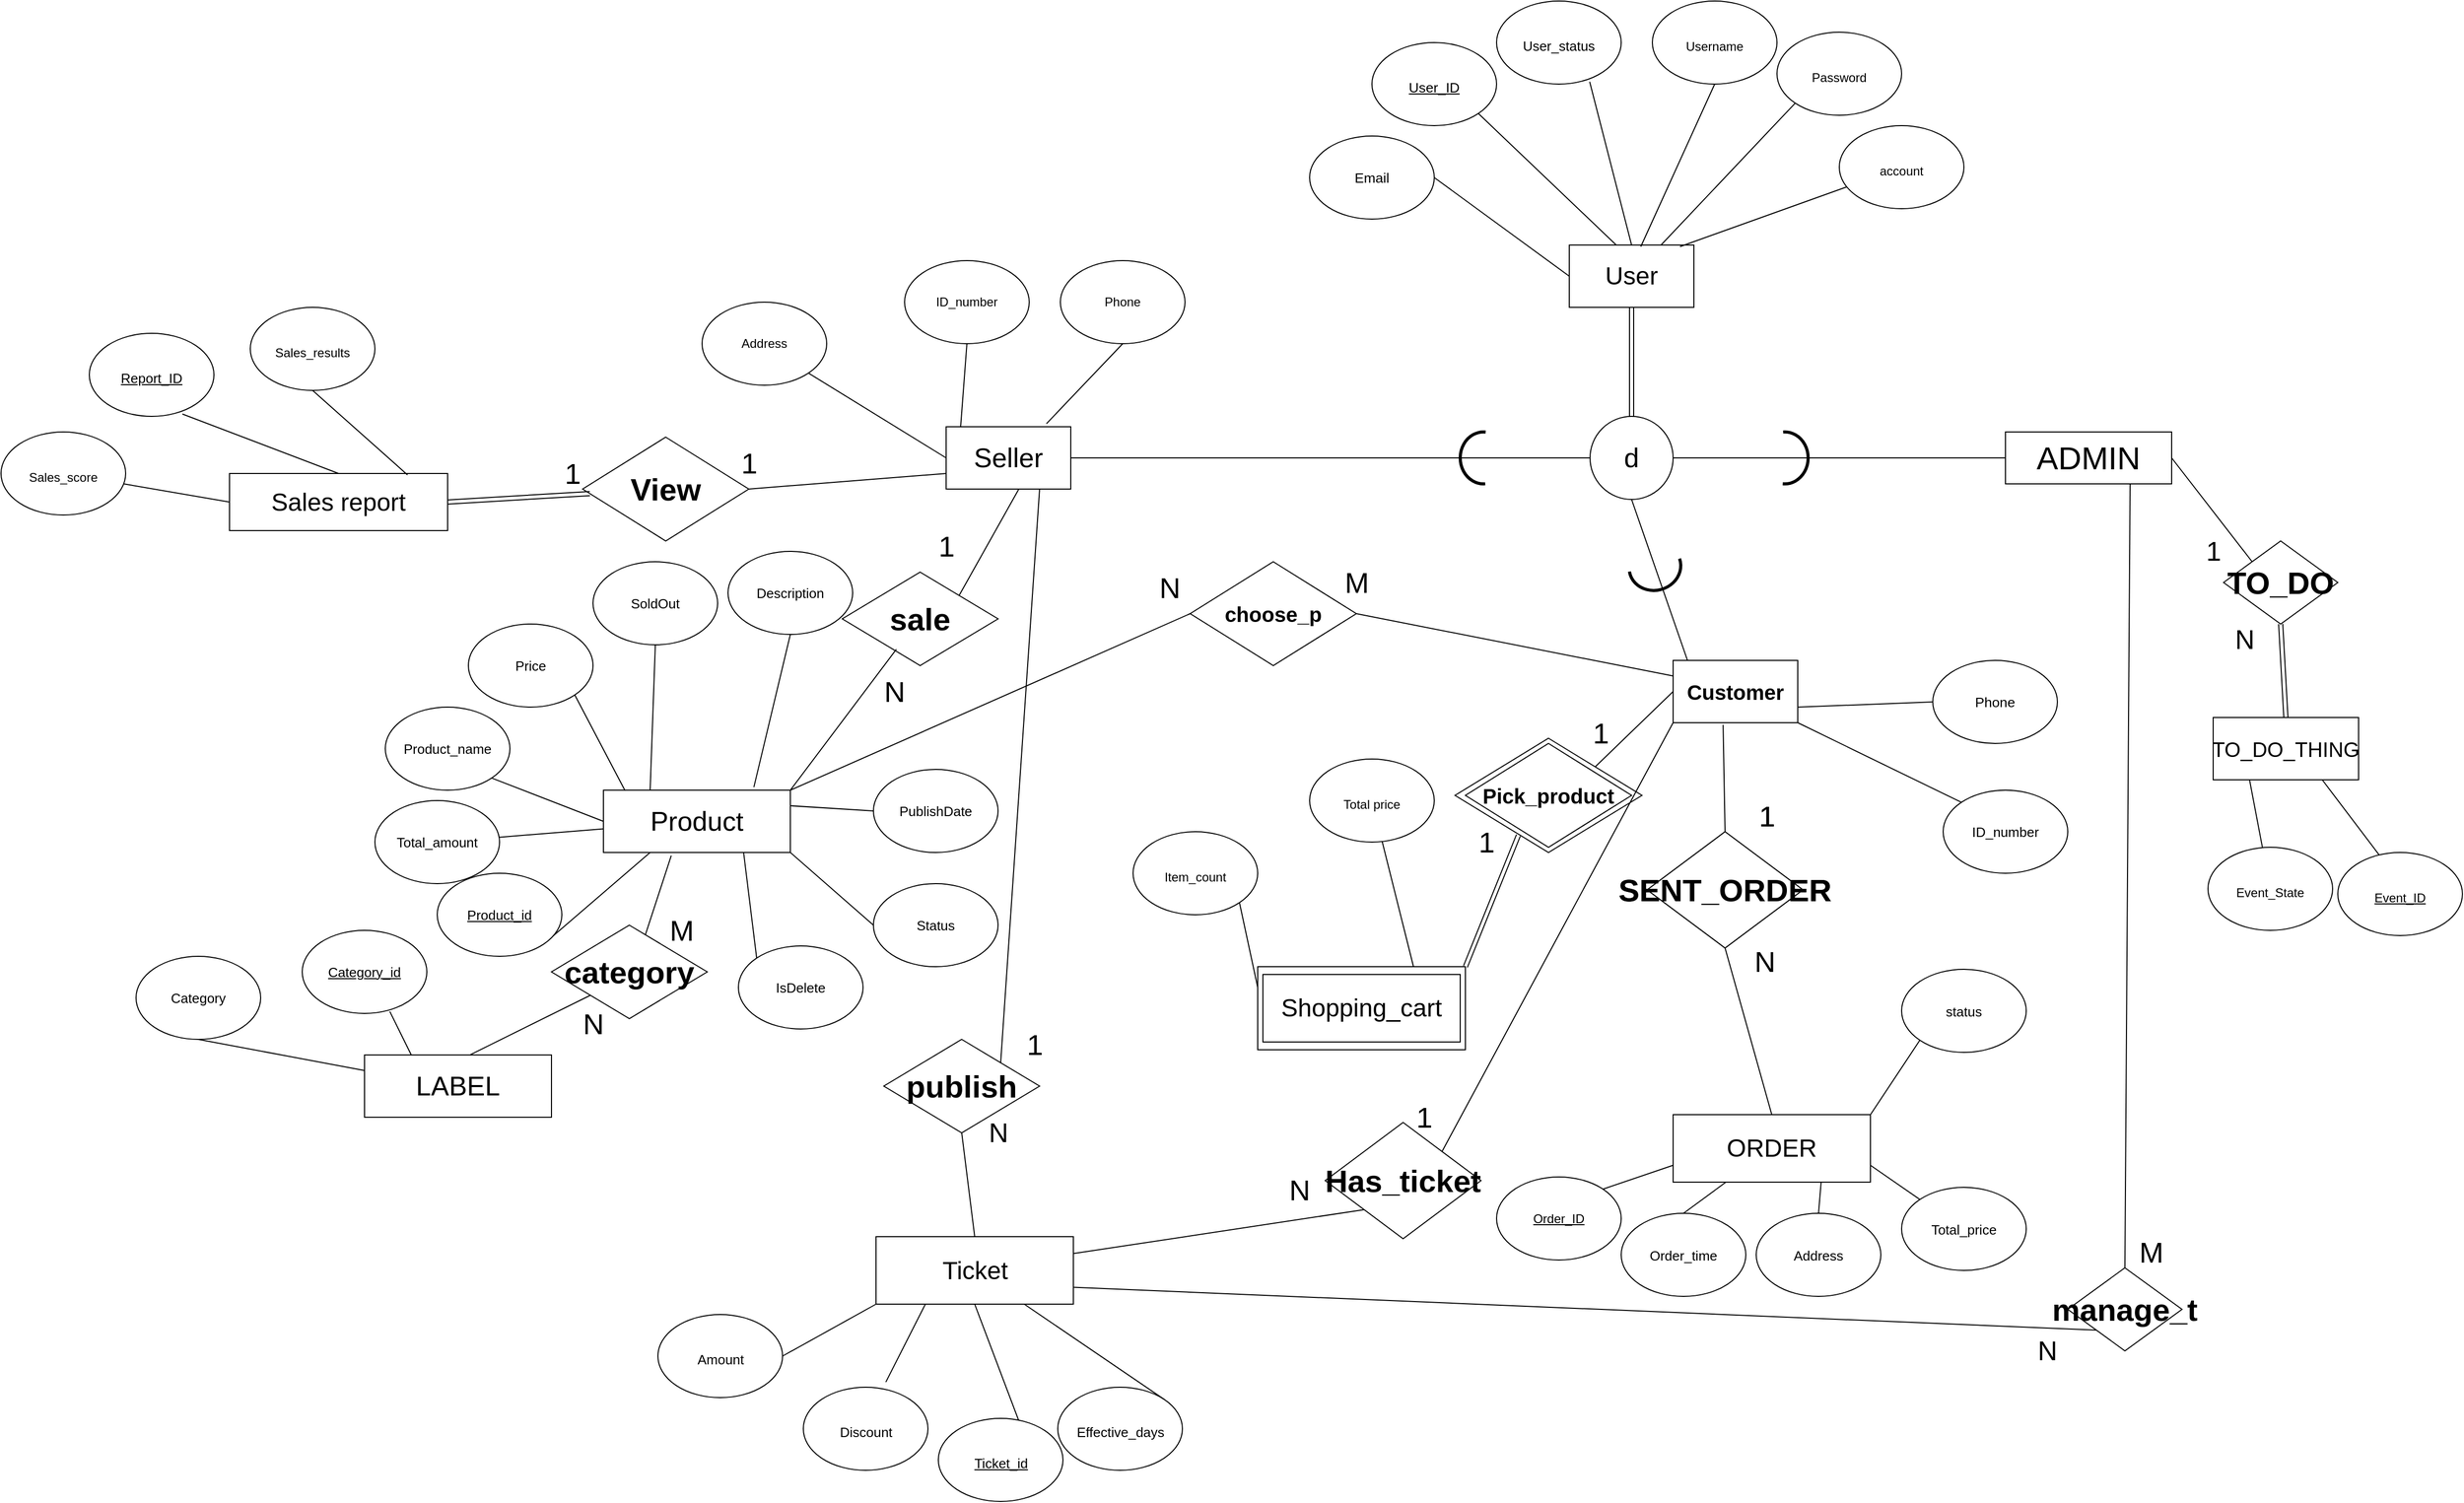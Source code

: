 <mxfile version="20.5.1" type="device"><diagram id="R2lEEEUBdFMjLlhIrx00" name="Page-1"><mxGraphModel dx="1857" dy="1674" grid="1" gridSize="10" guides="1" tooltips="1" connect="1" arrows="1" fold="1" page="1" pageScale="1" pageWidth="850" pageHeight="1100" math="0" shadow="0" extFonts="Permanent Marker^https://fonts.googleapis.com/css?family=Permanent+Marker"><root><mxCell id="0"/><mxCell id="1" parent="0"/><mxCell id="3UxWKzK_gofOQ40bejhN-90" value="" style="rounded=0;whiteSpace=wrap;html=1;fontSize=20;" parent="1" vertex="1"><mxGeometry x="480" y="730" width="200" height="80" as="geometry"/></mxCell><mxCell id="GAEGaTAxzeg6Zr1acWIs-1" value="&lt;font style=&quot;font-size: 24px;&quot;&gt;User&lt;br&gt;&lt;/font&gt;" style="rounded=0;whiteSpace=wrap;html=1;" parent="1" vertex="1"><mxGeometry x="780" y="35" width="120" height="60" as="geometry"/></mxCell><mxCell id="GAEGaTAxzeg6Zr1acWIs-2" value="&lt;div style=&quot;text-align: start;&quot;&gt;&lt;font face=&quot;Arial&quot;&gt;&lt;span style=&quot;font-size: 13.333px;&quot;&gt;&lt;u&gt;User_ID&lt;/u&gt;&lt;/span&gt;&lt;/font&gt;&lt;/div&gt;" style="ellipse;whiteSpace=wrap;html=1;fontSize=24;" parent="1" vertex="1"><mxGeometry x="590" y="-160" width="120" height="80" as="geometry"/></mxCell><mxCell id="LezE99AyNfhkKalpj9kY-14" style="edgeStyle=none;rounded=0;orthogonalLoop=1;jettySize=auto;html=1;exitX=0.5;exitY=1;exitDx=0;exitDy=0;strokeColor=default;fontSize=26;endArrow=none;endFill=0;entryX=0.574;entryY=0.025;entryDx=0;entryDy=0;entryPerimeter=0;" parent="1" source="GAEGaTAxzeg6Zr1acWIs-5" target="GAEGaTAxzeg6Zr1acWIs-1" edge="1"><mxGeometry relative="1" as="geometry"><mxPoint x="850" y="30" as="targetPoint"/></mxGeometry></mxCell><mxCell id="GAEGaTAxzeg6Zr1acWIs-5" value="&lt;font style=&quot;font-size: 12px;&quot;&gt;Username&lt;/font&gt;" style="ellipse;whiteSpace=wrap;html=1;fontSize=24;" parent="1" vertex="1"><mxGeometry x="860" y="-200" width="120" height="80" as="geometry"/></mxCell><mxCell id="GAEGaTAxzeg6Zr1acWIs-6" value="&lt;span style=&quot;font-size: 13px;&quot;&gt;User_status&lt;br&gt;&lt;/span&gt;" style="ellipse;whiteSpace=wrap;html=1;fontSize=24;" parent="1" vertex="1"><mxGeometry x="710" y="-200" width="120" height="80" as="geometry"/></mxCell><mxCell id="LezE99AyNfhkKalpj9kY-15" style="edgeStyle=none;rounded=0;orthogonalLoop=1;jettySize=auto;html=1;exitX=0;exitY=1;exitDx=0;exitDy=0;strokeColor=default;fontSize=26;endArrow=none;endFill=0;" parent="1" source="GAEGaTAxzeg6Zr1acWIs-7" target="GAEGaTAxzeg6Zr1acWIs-1" edge="1"><mxGeometry relative="1" as="geometry"/></mxCell><mxCell id="GAEGaTAxzeg6Zr1acWIs-7" value="&lt;font style=&quot;font-size: 12px;&quot;&gt;Password&lt;/font&gt;" style="ellipse;whiteSpace=wrap;html=1;fontSize=24;" parent="1" vertex="1"><mxGeometry x="980" y="-170" width="120" height="80" as="geometry"/></mxCell><mxCell id="GAEGaTAxzeg6Zr1acWIs-8" value="&lt;font style=&quot;font-size: 12px;&quot;&gt;account&lt;/font&gt;" style="ellipse;whiteSpace=wrap;html=1;fontSize=24;" parent="1" vertex="1"><mxGeometry x="1040" y="-80" width="120" height="80" as="geometry"/></mxCell><mxCell id="SXJEXZkANKzUue8CxVJa-1" value="&lt;font style=&quot;font-size: 20px;&quot;&gt;&lt;b&gt;Customer&lt;/b&gt;&lt;/font&gt;" style="rounded=0;whiteSpace=wrap;html=1;fontSize=12;" parent="1" vertex="1"><mxGeometry x="880" y="435" width="120" height="60" as="geometry"/></mxCell><mxCell id="SXJEXZkANKzUue8CxVJa-4" value="&lt;span style=&quot;text-align: start; font-size: 10pt; font-family: Arial;&quot; data-sheets-userformat=&quot;{&amp;quot;2&amp;quot;:529,&amp;quot;3&amp;quot;:{&amp;quot;1&amp;quot;:0},&amp;quot;7&amp;quot;:{&amp;quot;1&amp;quot;:[{&amp;quot;1&amp;quot;:2,&amp;quot;2&amp;quot;:0,&amp;quot;5&amp;quot;:{&amp;quot;1&amp;quot;:2,&amp;quot;2&amp;quot;:0}},{&amp;quot;1&amp;quot;:0,&amp;quot;2&amp;quot;:0,&amp;quot;3&amp;quot;:3},{&amp;quot;1&amp;quot;:1,&amp;quot;2&amp;quot;:0,&amp;quot;4&amp;quot;:1}]},&amp;quot;12&amp;quot;:0}&quot; data-sheets-value=&quot;{&amp;quot;1&amp;quot;:2,&amp;quot;2&amp;quot;:&amp;quot;email&amp;quot;}&quot;&gt;Email&lt;/span&gt;" style="ellipse;whiteSpace=wrap;html=1;fontSize=12;" parent="1" vertex="1"><mxGeometry x="530" y="-70" width="120" height="80" as="geometry"/></mxCell><mxCell id="A6bAxv13i4c0rAAw873--11" style="edgeStyle=none;rounded=0;orthogonalLoop=1;jettySize=auto;html=1;exitX=0.75;exitY=1;exitDx=0;exitDy=0;entryX=1;entryY=0;entryDx=0;entryDy=0;endArrow=none;endFill=0;" parent="1" source="SXJEXZkANKzUue8CxVJa-9" target="A6bAxv13i4c0rAAw873--10" edge="1"><mxGeometry relative="1" as="geometry"/></mxCell><mxCell id="SXJEXZkANKzUue8CxVJa-9" value="&lt;span style=&quot;font-size: 26px;&quot;&gt;Seller&lt;br&gt;&lt;/span&gt;" style="rounded=0;whiteSpace=wrap;html=1;fontSize=12;" parent="1" vertex="1"><mxGeometry x="180" y="210" width="120" height="60" as="geometry"/></mxCell><mxCell id="SXJEXZkANKzUue8CxVJa-10" value="Phone" style="ellipse;whiteSpace=wrap;html=1;fontSize=12;" parent="1" vertex="1"><mxGeometry x="290" y="50" width="120" height="80" as="geometry"/></mxCell><mxCell id="LezE99AyNfhkKalpj9kY-24" style="edgeStyle=none;rounded=0;orthogonalLoop=1;jettySize=auto;html=1;exitX=0.5;exitY=1;exitDx=0;exitDy=0;entryX=0.116;entryY=0.009;entryDx=0;entryDy=0;entryPerimeter=0;strokeColor=default;fontSize=26;endArrow=none;endFill=0;" parent="1" source="SXJEXZkANKzUue8CxVJa-11" target="SXJEXZkANKzUue8CxVJa-9" edge="1"><mxGeometry relative="1" as="geometry"/></mxCell><mxCell id="SXJEXZkANKzUue8CxVJa-11" value="ID_number" style="ellipse;whiteSpace=wrap;html=1;fontSize=12;" parent="1" vertex="1"><mxGeometry x="140" y="50" width="120" height="80" as="geometry"/></mxCell><mxCell id="LezE99AyNfhkKalpj9kY-58" style="edgeStyle=none;rounded=0;orthogonalLoop=1;jettySize=auto;html=1;exitX=1;exitY=0.5;exitDx=0;exitDy=0;entryX=0;entryY=0;entryDx=0;entryDy=0;strokeColor=default;fontSize=26;endArrow=none;endFill=0;" parent="1" source="SXJEXZkANKzUue8CxVJa-13" target="LezE99AyNfhkKalpj9kY-57" edge="1"><mxGeometry relative="1" as="geometry"/></mxCell><mxCell id="A6bAxv13i4c0rAAw873--8" style="edgeStyle=none;rounded=0;orthogonalLoop=1;jettySize=auto;html=1;exitX=0.75;exitY=1;exitDx=0;exitDy=0;entryX=0.5;entryY=0;entryDx=0;entryDy=0;endArrow=none;endFill=0;" parent="1" source="SXJEXZkANKzUue8CxVJa-13" target="A6bAxv13i4c0rAAw873--7" edge="1"><mxGeometry relative="1" as="geometry"/></mxCell><mxCell id="SXJEXZkANKzUue8CxVJa-13" value="&lt;font style=&quot;font-size: 31px;&quot;&gt;ADMIN&lt;br&gt;&lt;/font&gt;" style="rounded=0;whiteSpace=wrap;html=1;fontSize=12;" parent="1" vertex="1"><mxGeometry x="1200" y="215" width="160" height="50" as="geometry"/></mxCell><mxCell id="LezE99AyNfhkKalpj9kY-4" style="edgeStyle=none;rounded=0;orthogonalLoop=1;jettySize=auto;html=1;exitX=0;exitY=0;exitDx=0;exitDy=0;entryX=1;entryY=1;entryDx=0;entryDy=0;strokeColor=default;endArrow=none;endFill=0;" parent="1" source="SXJEXZkANKzUue8CxVJa-22" target="SXJEXZkANKzUue8CxVJa-1" edge="1"><mxGeometry relative="1" as="geometry"/></mxCell><mxCell id="SXJEXZkANKzUue8CxVJa-22" value="&lt;span style=&quot;font-family: Arial; font-size: 13px; text-align: left; background-color: rgb(255, 255, 255);&quot;&gt;ID_number&lt;/span&gt;" style="ellipse;whiteSpace=wrap;html=1;fontSize=12;" parent="1" vertex="1"><mxGeometry x="1140" y="560" width="120" height="80" as="geometry"/></mxCell><mxCell id="LezE99AyNfhkKalpj9kY-3" style="rounded=0;orthogonalLoop=1;jettySize=auto;html=1;exitX=0;exitY=0.5;exitDx=0;exitDy=0;entryX=1;entryY=0.75;entryDx=0;entryDy=0;strokeColor=default;endFill=0;endArrow=none;" parent="1" source="SXJEXZkANKzUue8CxVJa-23" target="SXJEXZkANKzUue8CxVJa-1" edge="1"><mxGeometry relative="1" as="geometry"/></mxCell><mxCell id="SXJEXZkANKzUue8CxVJa-23" value="&lt;span style=&quot;text-align: start; font-size: 10pt; font-family: Arial;&quot; data-sheets-userformat=&quot;{&amp;quot;2&amp;quot;:529,&amp;quot;3&amp;quot;:{&amp;quot;1&amp;quot;:0},&amp;quot;7&amp;quot;:{&amp;quot;1&amp;quot;:[{&amp;quot;1&amp;quot;:2,&amp;quot;2&amp;quot;:0,&amp;quot;5&amp;quot;:{&amp;quot;1&amp;quot;:2,&amp;quot;2&amp;quot;:0}},{&amp;quot;1&amp;quot;:0,&amp;quot;2&amp;quot;:0,&amp;quot;3&amp;quot;:3},{&amp;quot;1&amp;quot;:1,&amp;quot;2&amp;quot;:0,&amp;quot;4&amp;quot;:1}]},&amp;quot;12&amp;quot;:0}&quot; data-sheets-value=&quot;{&amp;quot;1&amp;quot;:2,&amp;quot;2&amp;quot;:&amp;quot;Work Experience&amp;quot;}&quot;&gt;Phone&lt;/span&gt;" style="ellipse;whiteSpace=wrap;html=1;fontSize=12;" parent="1" vertex="1"><mxGeometry x="1130" y="435" width="120" height="80" as="geometry"/></mxCell><mxCell id="SXJEXZkANKzUue8CxVJa-31" value="" style="endArrow=none;html=1;rounded=0;fontSize=12;exitX=1;exitY=1;exitDx=0;exitDy=0;entryX=0.377;entryY=0;entryDx=0;entryDy=0;entryPerimeter=0;" parent="1" source="GAEGaTAxzeg6Zr1acWIs-2" target="GAEGaTAxzeg6Zr1acWIs-1" edge="1"><mxGeometry width="50" height="50" relative="1" as="geometry"><mxPoint x="1300" y="355" as="sourcePoint"/><mxPoint x="1350" y="305" as="targetPoint"/></mxGeometry></mxCell><mxCell id="SXJEXZkANKzUue8CxVJa-32" value="" style="endArrow=none;html=1;rounded=0;fontSize=12;exitX=0.747;exitY=0.972;exitDx=0;exitDy=0;exitPerimeter=0;entryX=0.5;entryY=0;entryDx=0;entryDy=0;" parent="1" source="GAEGaTAxzeg6Zr1acWIs-6" target="GAEGaTAxzeg6Zr1acWIs-1" edge="1"><mxGeometry width="50" height="50" relative="1" as="geometry"><mxPoint x="1300" y="355" as="sourcePoint"/><mxPoint x="1350" y="305" as="targetPoint"/></mxGeometry></mxCell><mxCell id="SXJEXZkANKzUue8CxVJa-34" value="" style="endArrow=none;html=1;rounded=0;fontSize=12;exitX=0.889;exitY=0.025;exitDx=0;exitDy=0;exitPerimeter=0;" parent="1" source="GAEGaTAxzeg6Zr1acWIs-1" target="GAEGaTAxzeg6Zr1acWIs-8" edge="1"><mxGeometry width="50" height="50" relative="1" as="geometry"><mxPoint x="1300" y="355" as="sourcePoint"/><mxPoint x="1350" y="305" as="targetPoint"/></mxGeometry></mxCell><mxCell id="SXJEXZkANKzUue8CxVJa-41" value="" style="endArrow=none;html=1;rounded=0;fontSize=12;exitX=0.5;exitY=1;exitDx=0;exitDy=0;entryX=0.805;entryY=-0.049;entryDx=0;entryDy=0;entryPerimeter=0;" parent="1" source="SXJEXZkANKzUue8CxVJa-10" target="SXJEXZkANKzUue8CxVJa-9" edge="1"><mxGeometry width="50" height="50" relative="1" as="geometry"><mxPoint x="510" y="320" as="sourcePoint"/><mxPoint x="230" y="210" as="targetPoint"/></mxGeometry></mxCell><mxCell id="SXJEXZkANKzUue8CxVJa-44" value="" style="endArrow=none;html=1;rounded=0;fontSize=12;entryX=1;entryY=0.5;entryDx=0;entryDy=0;exitX=0;exitY=0.5;exitDx=0;exitDy=0;" parent="1" source="GAEGaTAxzeg6Zr1acWIs-1" target="SXJEXZkANKzUue8CxVJa-4" edge="1"><mxGeometry width="50" height="50" relative="1" as="geometry"><mxPoint x="395" y="565" as="sourcePoint"/><mxPoint x="445" y="515" as="targetPoint"/></mxGeometry></mxCell><mxCell id="LezE99AyNfhkKalpj9kY-18" style="edgeStyle=none;rounded=0;orthogonalLoop=1;jettySize=auto;html=1;exitX=0.5;exitY=0;exitDx=0;exitDy=0;entryX=0.5;entryY=1;entryDx=0;entryDy=0;strokeColor=default;fontSize=26;endArrow=none;endFill=0;shape=link;" parent="1" source="LezE99AyNfhkKalpj9kY-17" target="GAEGaTAxzeg6Zr1acWIs-1" edge="1"><mxGeometry relative="1" as="geometry"/></mxCell><mxCell id="LezE99AyNfhkKalpj9kY-19" style="edgeStyle=none;rounded=0;orthogonalLoop=1;jettySize=auto;html=1;exitX=0;exitY=0.5;exitDx=0;exitDy=0;entryX=1;entryY=0.5;entryDx=0;entryDy=0;strokeColor=default;fontSize=26;endArrow=none;endFill=0;startArrow=none;" parent="1" target="SXJEXZkANKzUue8CxVJa-9" edge="1"><mxGeometry relative="1" as="geometry"><mxPoint x="675" y="240" as="sourcePoint"/></mxGeometry></mxCell><mxCell id="LezE99AyNfhkKalpj9kY-20" style="edgeStyle=none;rounded=0;orthogonalLoop=1;jettySize=auto;html=1;exitX=1;exitY=0.5;exitDx=0;exitDy=0;entryX=0;entryY=0.5;entryDx=0;entryDy=0;strokeColor=default;fontSize=26;endArrow=none;endFill=0;" parent="1" source="LezE99AyNfhkKalpj9kY-17" target="SXJEXZkANKzUue8CxVJa-13" edge="1"><mxGeometry relative="1" as="geometry"/></mxCell><mxCell id="LezE99AyNfhkKalpj9kY-21" style="edgeStyle=none;rounded=0;orthogonalLoop=1;jettySize=auto;html=1;exitX=0.5;exitY=1;exitDx=0;exitDy=0;entryX=0.114;entryY=-0.006;entryDx=0;entryDy=0;strokeColor=default;fontSize=26;endArrow=none;endFill=0;entryPerimeter=0;" parent="1" source="LezE99AyNfhkKalpj9kY-17" target="SXJEXZkANKzUue8CxVJa-1" edge="1"><mxGeometry relative="1" as="geometry"/></mxCell><mxCell id="LezE99AyNfhkKalpj9kY-17" value="d" style="ellipse;whiteSpace=wrap;html=1;aspect=fixed;fontSize=26;" parent="1" vertex="1"><mxGeometry x="800" y="200" width="80" height="80" as="geometry"/></mxCell><mxCell id="LezE99AyNfhkKalpj9kY-47" value="" style="edgeStyle=none;rounded=0;orthogonalLoop=1;jettySize=auto;html=1;exitX=0;exitY=0.5;exitDx=0;exitDy=0;strokeColor=default;fontSize=26;endArrow=none;endFill=0;" parent="1" source="LezE99AyNfhkKalpj9kY-17" edge="1"><mxGeometry relative="1" as="geometry"><mxPoint x="800.0" y="240" as="sourcePoint"/><mxPoint x="670" y="240" as="targetPoint"/></mxGeometry></mxCell><mxCell id="LezE99AyNfhkKalpj9kY-48" value="" style="verticalLabelPosition=bottom;verticalAlign=top;html=1;shape=mxgraph.basic.arc;startAngle=0.489;endAngle=0.014;fontSize=26;gradientColor=none;strokeWidth=3;" parent="1" vertex="1"><mxGeometry x="675" y="215" width="45" height="50" as="geometry"/></mxCell><mxCell id="LezE99AyNfhkKalpj9kY-49" value="" style="verticalLabelPosition=bottom;verticalAlign=top;html=1;shape=mxgraph.basic.arc;startAngle=0.489;endAngle=0.014;fontSize=26;gradientColor=none;strokeWidth=3;rotation=-105;" parent="1" vertex="1"><mxGeometry x="840" y="320" width="45" height="50" as="geometry"/></mxCell><mxCell id="LezE99AyNfhkKalpj9kY-50" value="" style="verticalLabelPosition=bottom;verticalAlign=top;html=1;shape=mxgraph.basic.arc;startAngle=0.489;endAngle=0.014;fontSize=26;gradientColor=none;strokeWidth=3;rotation=-180;" parent="1" vertex="1"><mxGeometry x="965" y="215" width="45" height="50" as="geometry"/></mxCell><mxCell id="LezE99AyNfhkKalpj9kY-60" style="edgeStyle=none;rounded=0;orthogonalLoop=1;jettySize=auto;html=1;exitX=0.5;exitY=1;exitDx=0;exitDy=0;entryX=0.5;entryY=0;entryDx=0;entryDy=0;strokeColor=default;fontSize=26;endArrow=none;endFill=0;shape=link;" parent="1" source="LezE99AyNfhkKalpj9kY-57" target="LezE99AyNfhkKalpj9kY-59" edge="1"><mxGeometry relative="1" as="geometry"/></mxCell><mxCell id="LezE99AyNfhkKalpj9kY-57" value="&lt;b&gt;&lt;font style=&quot;font-size: 30px;&quot;&gt;TO_DO&lt;/font&gt;&lt;/b&gt;" style="rhombus;whiteSpace=wrap;html=1;fontSize=26;" parent="1" vertex="1"><mxGeometry x="1410" y="320" width="110" height="80" as="geometry"/></mxCell><mxCell id="LezE99AyNfhkKalpj9kY-63" style="edgeStyle=none;rounded=0;orthogonalLoop=1;jettySize=auto;html=1;exitX=0.25;exitY=1;exitDx=0;exitDy=0;strokeColor=default;fontSize=26;endArrow=none;endFill=0;" parent="1" source="LezE99AyNfhkKalpj9kY-59" target="LezE99AyNfhkKalpj9kY-61" edge="1"><mxGeometry relative="1" as="geometry"/></mxCell><mxCell id="LezE99AyNfhkKalpj9kY-64" style="edgeStyle=none;rounded=0;orthogonalLoop=1;jettySize=auto;html=1;exitX=0.75;exitY=1;exitDx=0;exitDy=0;entryX=0.341;entryY=0.048;entryDx=0;entryDy=0;entryPerimeter=0;strokeColor=default;fontSize=26;endArrow=none;endFill=0;" parent="1" source="LezE99AyNfhkKalpj9kY-59" target="LezE99AyNfhkKalpj9kY-62" edge="1"><mxGeometry relative="1" as="geometry"/></mxCell><mxCell id="LezE99AyNfhkKalpj9kY-59" value="&lt;font style=&quot;font-size: 20px;&quot;&gt;TO_DO_THING&lt;/font&gt;" style="rounded=0;whiteSpace=wrap;html=1;fontSize=12;" parent="1" vertex="1"><mxGeometry x="1400" y="490" width="140" height="60" as="geometry"/></mxCell><mxCell id="LezE99AyNfhkKalpj9kY-61" value="&lt;span style=&quot;font-size: 12px;&quot;&gt;Event_State&lt;/span&gt;" style="ellipse;whiteSpace=wrap;html=1;fontSize=24;" parent="1" vertex="1"><mxGeometry x="1395" y="615" width="120" height="80" as="geometry"/></mxCell><mxCell id="LezE99AyNfhkKalpj9kY-62" value="&lt;span style=&quot;font-size: 12px;&quot;&gt;&lt;u&gt;Event_ID&lt;/u&gt;&lt;/span&gt;" style="ellipse;whiteSpace=wrap;html=1;fontSize=24;" parent="1" vertex="1"><mxGeometry x="1520" y="620" width="120" height="80" as="geometry"/></mxCell><mxCell id="LezE99AyNfhkKalpj9kY-73" value="1" style="text;html=1;resizable=0;autosize=1;align=center;verticalAlign=middle;points=[];fillColor=none;strokeColor=none;rounded=0;strokeWidth=3;fontSize=26;" parent="1" vertex="1"><mxGeometry x="1380" y="310" width="40" height="40" as="geometry"/></mxCell><mxCell id="LezE99AyNfhkKalpj9kY-74" value="N" style="text;html=1;resizable=0;autosize=1;align=center;verticalAlign=middle;points=[];fillColor=none;strokeColor=none;rounded=0;strokeWidth=3;fontSize=26;" parent="1" vertex="1"><mxGeometry x="1410" y="395" width="40" height="40" as="geometry"/></mxCell><mxCell id="3UxWKzK_gofOQ40bejhN-2" value="&lt;font style=&quot;font-size: 24px;&quot;&gt;Shopping_cart&lt;br&gt;&lt;/font&gt;" style="rounded=0;whiteSpace=wrap;html=1;" parent="1" vertex="1"><mxGeometry x="485" y="737.5" width="190" height="65" as="geometry"/></mxCell><mxCell id="3UxWKzK_gofOQ40bejhN-7" style="edgeStyle=none;rounded=0;orthogonalLoop=1;jettySize=auto;html=1;exitX=1;exitY=1;exitDx=0;exitDy=0;strokeColor=default;fontSize=26;endArrow=none;endFill=0;entryX=0;entryY=0.25;entryDx=0;entryDy=0;" parent="1" source="3UxWKzK_gofOQ40bejhN-8" target="3UxWKzK_gofOQ40bejhN-90" edge="1"><mxGeometry relative="1" as="geometry"/></mxCell><mxCell id="3UxWKzK_gofOQ40bejhN-8" value="&lt;font style=&quot;font-size: 12px;&quot;&gt;Item_count&lt;/font&gt;" style="ellipse;whiteSpace=wrap;html=1;fontSize=24;" parent="1" vertex="1"><mxGeometry x="360" y="600" width="120" height="80" as="geometry"/></mxCell><mxCell id="3UxWKzK_gofOQ40bejhN-9" value="&lt;font style=&quot;font-size: 12px;&quot;&gt;Total price&lt;/font&gt;" style="ellipse;whiteSpace=wrap;html=1;fontSize=24;" parent="1" vertex="1"><mxGeometry x="530" y="530" width="120" height="80" as="geometry"/></mxCell><mxCell id="3UxWKzK_gofOQ40bejhN-13" value="" style="endArrow=none;html=1;rounded=0;fontSize=12;" parent="1" target="3UxWKzK_gofOQ40bejhN-9" edge="1"><mxGeometry width="50" height="50" relative="1" as="geometry"><mxPoint x="630" y="730" as="sourcePoint"/><mxPoint x="920" y="1365" as="targetPoint"/></mxGeometry></mxCell><mxCell id="3UxWKzK_gofOQ40bejhN-15" value="Address" style="ellipse;whiteSpace=wrap;html=1;fontSize=12;" parent="1" vertex="1"><mxGeometry x="-55" y="90" width="120" height="80" as="geometry"/></mxCell><mxCell id="3UxWKzK_gofOQ40bejhN-17" style="edgeStyle=none;rounded=0;orthogonalLoop=1;jettySize=auto;html=1;exitX=1;exitY=1;exitDx=0;exitDy=0;entryX=0;entryY=0.5;entryDx=0;entryDy=0;strokeColor=default;fontSize=26;endArrow=none;endFill=0;" parent="1" source="3UxWKzK_gofOQ40bejhN-15" target="SXJEXZkANKzUue8CxVJa-9" edge="1"><mxGeometry relative="1" as="geometry"><mxPoint x="69.996" y="193.874" as="sourcePoint"/><mxPoint x="111.49" y="286.13" as="targetPoint"/></mxGeometry></mxCell><mxCell id="3UxWKzK_gofOQ40bejhN-20" value="&lt;font style=&quot;font-size: 24px;&quot;&gt;Sales report&lt;br&gt;&lt;/font&gt;" style="rounded=0;whiteSpace=wrap;html=1;" parent="1" vertex="1"><mxGeometry x="-510" y="255" width="210" height="55" as="geometry"/></mxCell><mxCell id="3UxWKzK_gofOQ40bejhN-24" value="&lt;span style=&quot;font-size: 13px;&quot;&gt;&lt;u&gt;Report_ID&lt;/u&gt;&lt;br&gt;&lt;/span&gt;" style="ellipse;whiteSpace=wrap;html=1;fontSize=24;" parent="1" vertex="1"><mxGeometry x="-645" y="120" width="120" height="80" as="geometry"/></mxCell><mxCell id="3UxWKzK_gofOQ40bejhN-25" style="edgeStyle=none;rounded=0;orthogonalLoop=1;jettySize=auto;html=1;exitX=0.5;exitY=1;exitDx=0;exitDy=0;strokeColor=default;fontSize=26;endArrow=none;endFill=0;entryX=0.816;entryY=0.024;entryDx=0;entryDy=0;entryPerimeter=0;" parent="1" source="3UxWKzK_gofOQ40bejhN-26" target="3UxWKzK_gofOQ40bejhN-20" edge="1"><mxGeometry relative="1" as="geometry"/></mxCell><mxCell id="3UxWKzK_gofOQ40bejhN-26" value="&lt;font style=&quot;font-size: 12px;&quot;&gt;Sales_results&lt;/font&gt;" style="ellipse;whiteSpace=wrap;html=1;fontSize=24;" parent="1" vertex="1"><mxGeometry x="-490" y="95" width="120" height="80" as="geometry"/></mxCell><mxCell id="3UxWKzK_gofOQ40bejhN-27" value="&lt;font style=&quot;font-size: 12px;&quot;&gt;Sales_score&lt;/font&gt;" style="ellipse;whiteSpace=wrap;html=1;fontSize=24;" parent="1" vertex="1"><mxGeometry x="-730" y="215" width="120" height="80" as="geometry"/></mxCell><mxCell id="3UxWKzK_gofOQ40bejhN-30" value="" style="endArrow=none;html=1;rounded=0;fontSize=12;exitX=0.747;exitY=0.972;exitDx=0;exitDy=0;exitPerimeter=0;entryX=0.5;entryY=0;entryDx=0;entryDy=0;" parent="1" source="3UxWKzK_gofOQ40bejhN-24" target="3UxWKzK_gofOQ40bejhN-20" edge="1"><mxGeometry width="50" height="50" relative="1" as="geometry"><mxPoint x="-5" y="605" as="sourcePoint"/><mxPoint x="45" y="555" as="targetPoint"/></mxGeometry></mxCell><mxCell id="3UxWKzK_gofOQ40bejhN-31" value="" style="endArrow=none;html=1;rounded=0;fontSize=12;exitX=0;exitY=0.5;exitDx=0;exitDy=0;" parent="1" source="3UxWKzK_gofOQ40bejhN-20" target="3UxWKzK_gofOQ40bejhN-27" edge="1"><mxGeometry width="50" height="50" relative="1" as="geometry"><mxPoint x="-5" y="605" as="sourcePoint"/><mxPoint x="45" y="555" as="targetPoint"/></mxGeometry></mxCell><mxCell id="3UxWKzK_gofOQ40bejhN-50" value="&lt;span style=&quot;font-size: 26px;&quot;&gt;Product&lt;br&gt;&lt;/span&gt;" style="rounded=0;whiteSpace=wrap;html=1;fontSize=12;" parent="1" vertex="1"><mxGeometry x="-150" y="560" width="180" height="60" as="geometry"/></mxCell><mxCell id="3UxWKzK_gofOQ40bejhN-51" value="&lt;span style=&quot;font-family: Arial; font-size: 13px; text-align: left; background-color: rgb(255, 255, 255);&quot;&gt;Description&lt;/span&gt;" style="ellipse;whiteSpace=wrap;html=1;fontSize=12;" parent="1" vertex="1"><mxGeometry x="-30" y="330" width="120" height="80" as="geometry"/></mxCell><mxCell id="3UxWKzK_gofOQ40bejhN-52" style="edgeStyle=none;rounded=0;orthogonalLoop=1;jettySize=auto;html=1;exitX=1;exitY=1;exitDx=0;exitDy=0;entryX=0.116;entryY=0.009;entryDx=0;entryDy=0;entryPerimeter=0;strokeColor=default;fontSize=26;endArrow=none;endFill=0;" parent="1" source="3UxWKzK_gofOQ40bejhN-53" target="3UxWKzK_gofOQ40bejhN-50" edge="1"><mxGeometry relative="1" as="geometry"/></mxCell><mxCell id="3UxWKzK_gofOQ40bejhN-53" value="&lt;span style=&quot;font-family: Arial; font-size: 13px; text-align: left; background-color: rgb(255, 255, 255);&quot;&gt;Price&lt;/span&gt;" style="ellipse;whiteSpace=wrap;html=1;fontSize=12;" parent="1" vertex="1"><mxGeometry x="-280" y="400" width="120" height="80" as="geometry"/></mxCell><mxCell id="3UxWKzK_gofOQ40bejhN-54" value="&lt;span style=&quot;font-family: Arial; font-size: 13px; text-align: left; background-color: rgb(255, 255, 255);&quot;&gt;SoldOut &lt;/span&gt;" style="ellipse;whiteSpace=wrap;html=1;fontSize=12;" parent="1" vertex="1"><mxGeometry x="-160" y="340" width="120" height="80" as="geometry"/></mxCell><mxCell id="3UxWKzK_gofOQ40bejhN-55" value="" style="endArrow=none;html=1;rounded=0;fontSize=12;exitX=0.5;exitY=1;exitDx=0;exitDy=0;entryX=0.25;entryY=0;entryDx=0;entryDy=0;" parent="1" source="3UxWKzK_gofOQ40bejhN-54" target="3UxWKzK_gofOQ40bejhN-50" edge="1"><mxGeometry width="50" height="50" relative="1" as="geometry"><mxPoint x="180" y="670" as="sourcePoint"/><mxPoint x="-150" y="590" as="targetPoint"/></mxGeometry></mxCell><mxCell id="3UxWKzK_gofOQ40bejhN-56" value="" style="endArrow=none;html=1;rounded=0;fontSize=12;exitX=0.5;exitY=1;exitDx=0;exitDy=0;entryX=0.805;entryY=-0.049;entryDx=0;entryDy=0;entryPerimeter=0;" parent="1" source="3UxWKzK_gofOQ40bejhN-51" target="3UxWKzK_gofOQ40bejhN-50" edge="1"><mxGeometry width="50" height="50" relative="1" as="geometry"><mxPoint x="180" y="670" as="sourcePoint"/><mxPoint x="-100" y="560" as="targetPoint"/><Array as="points"/></mxGeometry></mxCell><mxCell id="3UxWKzK_gofOQ40bejhN-57" value="&lt;span style=&quot;font-family: Arial; font-size: 13px; text-align: left; background-color: rgb(255, 255, 255);&quot;&gt;Product_name&lt;/span&gt;" style="ellipse;whiteSpace=wrap;html=1;fontSize=12;" parent="1" vertex="1"><mxGeometry x="-360" y="480" width="120" height="80" as="geometry"/></mxCell><mxCell id="3UxWKzK_gofOQ40bejhN-58" style="edgeStyle=none;rounded=0;orthogonalLoop=1;jettySize=auto;html=1;exitX=1;exitY=1;exitDx=0;exitDy=0;entryX=0;entryY=0.5;entryDx=0;entryDy=0;strokeColor=default;fontSize=26;endArrow=none;endFill=0;" parent="1" source="3UxWKzK_gofOQ40bejhN-57" target="3UxWKzK_gofOQ40bejhN-50" edge="1"><mxGeometry relative="1" as="geometry"><mxPoint x="-260.004" y="543.874" as="sourcePoint"/><mxPoint x="-218.51" y="636.13" as="targetPoint"/></mxGeometry></mxCell><mxCell id="3UxWKzK_gofOQ40bejhN-59" value="&lt;span style=&quot;font-family: Arial; font-size: 13px; text-align: left; background-color: rgb(255, 255, 255);&quot;&gt;PublishDate&lt;/span&gt;" style="ellipse;whiteSpace=wrap;html=1;fontSize=12;" parent="1" vertex="1"><mxGeometry x="110" y="540" width="120" height="80" as="geometry"/></mxCell><mxCell id="3UxWKzK_gofOQ40bejhN-60" style="edgeStyle=none;rounded=0;orthogonalLoop=1;jettySize=auto;html=1;exitX=1;exitY=1;exitDx=0;exitDy=0;entryX=0.25;entryY=1;entryDx=0;entryDy=0;strokeColor=default;fontSize=26;endArrow=none;endFill=0;" parent="1" source="3UxWKzK_gofOQ40bejhN-61" target="3UxWKzK_gofOQ40bejhN-50" edge="1"><mxGeometry relative="1" as="geometry"><mxPoint x="-119.12" y="570.54" as="targetPoint"/></mxGeometry></mxCell><mxCell id="3UxWKzK_gofOQ40bejhN-61" value="&lt;span style=&quot;font-family: Arial; font-size: 13px; text-align: left; background-color: rgb(255, 255, 255);&quot;&gt;&lt;u&gt;Product_id&lt;/u&gt;&lt;/span&gt;" style="ellipse;whiteSpace=wrap;html=1;fontSize=12;" parent="1" vertex="1"><mxGeometry x="-310" y="640" width="120" height="80" as="geometry"/></mxCell><mxCell id="3UxWKzK_gofOQ40bejhN-62" value="&lt;span style=&quot;font-family: Arial; font-size: 13px; text-align: left; background-color: rgb(255, 255, 255);&quot;&gt;Status&lt;/span&gt;" style="ellipse;whiteSpace=wrap;html=1;fontSize=12;" parent="1" vertex="1"><mxGeometry x="110" y="650" width="120" height="80" as="geometry"/></mxCell><mxCell id="3UxWKzK_gofOQ40bejhN-63" value="" style="endArrow=none;html=1;rounded=0;fontSize=12;exitX=0;exitY=0.5;exitDx=0;exitDy=0;entryX=1;entryY=1;entryDx=0;entryDy=0;" parent="1" source="3UxWKzK_gofOQ40bejhN-62" target="3UxWKzK_gofOQ40bejhN-50" edge="1"><mxGeometry width="50" height="50" relative="1" as="geometry"><mxPoint x="190" y="680" as="sourcePoint"/><mxPoint x="20" y="670" as="targetPoint"/></mxGeometry></mxCell><mxCell id="3UxWKzK_gofOQ40bejhN-64" value="" style="endArrow=none;html=1;rounded=0;fontSize=12;exitX=0;exitY=0.5;exitDx=0;exitDy=0;entryX=1;entryY=0.25;entryDx=0;entryDy=0;" parent="1" source="3UxWKzK_gofOQ40bejhN-59" target="3UxWKzK_gofOQ40bejhN-50" edge="1"><mxGeometry width="50" height="50" relative="1" as="geometry"><mxPoint x="190" y="680" as="sourcePoint"/><mxPoint x="4.9" y="567.06" as="targetPoint"/></mxGeometry></mxCell><mxCell id="3UxWKzK_gofOQ40bejhN-67" value="&lt;span style=&quot;font-family: Arial; font-size: 13px; text-align: left; background-color: rgb(255, 255, 255);&quot;&gt;IsDelete&lt;/span&gt;" style="ellipse;whiteSpace=wrap;html=1;fontSize=12;" parent="1" vertex="1"><mxGeometry x="-20" y="710" width="120" height="80" as="geometry"/></mxCell><mxCell id="3UxWKzK_gofOQ40bejhN-70" value="" style="endArrow=none;html=1;rounded=0;fontSize=12;exitX=0;exitY=0;exitDx=0;exitDy=0;entryX=0.75;entryY=1;entryDx=0;entryDy=0;" parent="1" source="3UxWKzK_gofOQ40bejhN-67" target="3UxWKzK_gofOQ40bejhN-50" edge="1"><mxGeometry width="50" height="50" relative="1" as="geometry"><mxPoint x="110" y="870" as="sourcePoint"/><mxPoint x="-50" y="765" as="targetPoint"/></mxGeometry></mxCell><mxCell id="A6bAxv13i4c0rAAw873--9" style="edgeStyle=none;rounded=0;orthogonalLoop=1;jettySize=auto;html=1;exitX=1;exitY=0.75;exitDx=0;exitDy=0;entryX=0;entryY=1;entryDx=0;entryDy=0;endArrow=none;endFill=0;" parent="1" source="3UxWKzK_gofOQ40bejhN-71" target="A6bAxv13i4c0rAAw873--7" edge="1"><mxGeometry relative="1" as="geometry"/></mxCell><mxCell id="3UxWKzK_gofOQ40bejhN-71" value="&lt;font style=&quot;font-size: 24px;&quot;&gt;Ticket&lt;br&gt;&lt;/font&gt;" style="rounded=0;whiteSpace=wrap;html=1;" parent="1" vertex="1"><mxGeometry x="112.5" y="990" width="190" height="65" as="geometry"/></mxCell><mxCell id="3UxWKzK_gofOQ40bejhN-72" style="edgeStyle=none;rounded=0;orthogonalLoop=1;jettySize=auto;html=1;exitX=1;exitY=0.5;exitDx=0;exitDy=0;strokeColor=default;fontSize=26;endArrow=none;endFill=0;entryX=0;entryY=1;entryDx=0;entryDy=0;" parent="1" source="3UxWKzK_gofOQ40bejhN-73" target="3UxWKzK_gofOQ40bejhN-71" edge="1"><mxGeometry relative="1" as="geometry"><mxPoint x="-37.5" y="1185" as="targetPoint"/></mxGeometry></mxCell><mxCell id="3UxWKzK_gofOQ40bejhN-73" value="&lt;span style=&quot;font-family: Arial; font-size: 13px; text-align: left; background-color: rgb(255, 255, 255);&quot;&gt;Amount&lt;/span&gt;" style="ellipse;whiteSpace=wrap;html=1;fontSize=24;" parent="1" vertex="1"><mxGeometry x="-97.5" y="1065" width="120" height="80" as="geometry"/></mxCell><mxCell id="3UxWKzK_gofOQ40bejhN-74" value="&lt;span style=&quot;font-family: Arial; font-size: 13px; text-align: left; background-color: rgb(255, 255, 255);&quot;&gt;Discount&lt;/span&gt;&lt;span style=&quot;font-size: 13px;&quot;&gt;&lt;br&gt;&lt;/span&gt;" style="ellipse;whiteSpace=wrap;html=1;fontSize=24;" parent="1" vertex="1"><mxGeometry x="42.5" y="1135" width="120" height="80" as="geometry"/></mxCell><mxCell id="3UxWKzK_gofOQ40bejhN-75" style="edgeStyle=none;rounded=0;orthogonalLoop=1;jettySize=auto;html=1;exitX=1;exitY=1;exitDx=0;exitDy=0;strokeColor=default;fontSize=26;endArrow=none;endFill=0;entryX=0.5;entryY=1;entryDx=0;entryDy=0;" parent="1" source="3UxWKzK_gofOQ40bejhN-76" target="3UxWKzK_gofOQ40bejhN-71" edge="1"><mxGeometry relative="1" as="geometry"/></mxCell><mxCell id="3UxWKzK_gofOQ40bejhN-76" value="&lt;span style=&quot;font-family: Arial; font-size: 13px; text-align: left; background-color: rgb(255, 255, 255);&quot;&gt;&lt;u&gt;Ticket_id&lt;/u&gt;&lt;/span&gt;" style="ellipse;whiteSpace=wrap;html=1;fontSize=24;" parent="1" vertex="1"><mxGeometry x="172.5" y="1165" width="120" height="80" as="geometry"/></mxCell><mxCell id="3UxWKzK_gofOQ40bejhN-77" value="&lt;span style=&quot;font-family: Arial; font-size: 13px; text-align: left; background-color: rgb(255, 255, 255);&quot;&gt;Effective_days&lt;/span&gt;" style="ellipse;whiteSpace=wrap;html=1;fontSize=24;" parent="1" vertex="1"><mxGeometry x="287.5" y="1135" width="120" height="80" as="geometry"/></mxCell><mxCell id="3UxWKzK_gofOQ40bejhN-78" value="" style="endArrow=none;html=1;rounded=0;fontSize=12;entryX=0.25;entryY=1;entryDx=0;entryDy=0;exitX=0.662;exitY=-0.062;exitDx=0;exitDy=0;exitPerimeter=0;" parent="1" source="3UxWKzK_gofOQ40bejhN-74" target="3UxWKzK_gofOQ40bejhN-71" edge="1"><mxGeometry width="50" height="50" relative="1" as="geometry"><mxPoint x="132.5" y="1145" as="sourcePoint"/><mxPoint x="462.5" y="1460" as="targetPoint"/></mxGeometry></mxCell><mxCell id="3UxWKzK_gofOQ40bejhN-79" value="" style="endArrow=none;html=1;rounded=0;fontSize=12;entryX=1;entryY=0;entryDx=0;entryDy=0;" parent="1" source="3UxWKzK_gofOQ40bejhN-71" target="3UxWKzK_gofOQ40bejhN-77" edge="1"><mxGeometry width="50" height="50" relative="1" as="geometry"><mxPoint x="-257.5" y="1055" as="sourcePoint"/><mxPoint x="2.5" y="1065" as="targetPoint"/></mxGeometry></mxCell><mxCell id="3UxWKzK_gofOQ40bejhN-80" value="&lt;font style=&quot;font-size: 20px;&quot;&gt;&lt;b&gt;Pick_product&lt;/b&gt;&lt;/font&gt;" style="rhombus;whiteSpace=wrap;html=1;" parent="1" vertex="1"><mxGeometry x="680" y="515" width="160" height="100" as="geometry"/></mxCell><mxCell id="3UxWKzK_gofOQ40bejhN-81" value="" style="endArrow=none;html=1;rounded=0;fontSize=12;exitX=1;exitY=0;exitDx=0;exitDy=0;shape=link;entryX=0.339;entryY=0.85;entryDx=0;entryDy=0;entryPerimeter=0;" parent="1" source="3UxWKzK_gofOQ40bejhN-90" target="A6bAxv13i4c0rAAw873--17" edge="1"><mxGeometry width="50" height="50" relative="1" as="geometry"><mxPoint x="714.99" y="767.81" as="sourcePoint"/><mxPoint x="760" y="620" as="targetPoint"/></mxGeometry></mxCell><mxCell id="3UxWKzK_gofOQ40bejhN-82" value="" style="endArrow=none;html=1;rounded=0;fontSize=12;exitX=1;exitY=0;exitDx=0;exitDy=0;entryX=0;entryY=0.5;entryDx=0;entryDy=0;" parent="1" source="A6bAxv13i4c0rAAw873--17" target="SXJEXZkANKzUue8CxVJa-1" edge="1"><mxGeometry width="50" height="50" relative="1" as="geometry"><mxPoint x="829.99" y="627.81" as="sourcePoint"/><mxPoint x="789.998" y="419.996" as="targetPoint"/></mxGeometry></mxCell><mxCell id="3UxWKzK_gofOQ40bejhN-83" value="&lt;font style=&quot;font-size: 28px;&quot;&gt;1&lt;/font&gt;" style="text;html=1;align=center;verticalAlign=middle;resizable=0;points=[];autosize=1;strokeColor=none;fillColor=none;" parent="1" vertex="1"><mxGeometry x="790" y="480" width="40" height="50" as="geometry"/></mxCell><mxCell id="3UxWKzK_gofOQ40bejhN-84" value="&lt;font style=&quot;font-size: 28px;&quot;&gt;1&lt;/font&gt;" style="text;html=1;align=center;verticalAlign=middle;resizable=0;points=[];autosize=1;strokeColor=none;fillColor=none;" parent="1" vertex="1"><mxGeometry x="680" y="585" width="40" height="50" as="geometry"/></mxCell><mxCell id="3UxWKzK_gofOQ40bejhN-85" value="&lt;font style=&quot;font-size: 30px;&quot;&gt;&lt;b&gt;sale&lt;/b&gt;&lt;/font&gt;" style="rhombus;whiteSpace=wrap;html=1;" parent="1" vertex="1"><mxGeometry x="80" y="350" width="150" height="90" as="geometry"/></mxCell><mxCell id="3UxWKzK_gofOQ40bejhN-86" value="" style="endArrow=none;html=1;rounded=0;fontSize=12;exitX=1;exitY=0;exitDx=0;exitDy=0;entryX=0.347;entryY=0.826;entryDx=0;entryDy=0;entryPerimeter=0;" parent="1" source="3UxWKzK_gofOQ40bejhN-50" target="3UxWKzK_gofOQ40bejhN-85" edge="1"><mxGeometry width="50" height="50" relative="1" as="geometry"><mxPoint x="45" y="573.75" as="sourcePoint"/><mxPoint x="130" y="440" as="targetPoint"/></mxGeometry></mxCell><mxCell id="3UxWKzK_gofOQ40bejhN-87" value="" style="endArrow=none;html=1;rounded=0;fontSize=12;exitX=1;exitY=0;exitDx=0;exitDy=0;entryX=0;entryY=0.25;entryDx=0;entryDy=0;" parent="1" source="3UxWKzK_gofOQ40bejhN-85" edge="1"><mxGeometry width="50" height="50" relative="1" as="geometry"><mxPoint x="199.99" y="447.81" as="sourcePoint"/><mxPoint x="250" y="270" as="targetPoint"/></mxGeometry></mxCell><mxCell id="3UxWKzK_gofOQ40bejhN-88" value="&lt;font style=&quot;font-size: 28px;&quot;&gt;1&lt;/font&gt;" style="text;html=1;align=center;verticalAlign=middle;resizable=0;points=[];autosize=1;strokeColor=none;fillColor=none;" parent="1" vertex="1"><mxGeometry x="160" y="300" width="40" height="50" as="geometry"/></mxCell><mxCell id="3UxWKzK_gofOQ40bejhN-89" value="&lt;font style=&quot;font-size: 28px;&quot;&gt;N&lt;/font&gt;" style="text;html=1;align=center;verticalAlign=middle;resizable=0;points=[];autosize=1;strokeColor=none;fillColor=none;" parent="1" vertex="1"><mxGeometry x="110" y="440" width="40" height="50" as="geometry"/></mxCell><mxCell id="3UxWKzK_gofOQ40bejhN-95" value="&lt;font style=&quot;font-size: 30px;&quot;&gt;&lt;span style=&quot;font-size: 30px;&quot;&gt;View&lt;/span&gt;&lt;/font&gt;" style="rhombus;whiteSpace=wrap;html=1;fontStyle=1;fontSize=30;" parent="1" vertex="1"><mxGeometry x="-170" y="220" width="160" height="100" as="geometry"/></mxCell><mxCell id="3UxWKzK_gofOQ40bejhN-96" value="" style="endArrow=none;html=1;rounded=0;fontSize=12;exitX=1;exitY=0.5;exitDx=0;exitDy=0;shape=link;" parent="1" source="3UxWKzK_gofOQ40bejhN-20" target="3UxWKzK_gofOQ40bejhN-95" edge="1"><mxGeometry width="50" height="50" relative="1" as="geometry"><mxPoint x="-80" y="480" as="sourcePoint"/><mxPoint y="370" as="targetPoint"/></mxGeometry></mxCell><mxCell id="3UxWKzK_gofOQ40bejhN-97" value="" style="endArrow=none;html=1;rounded=0;fontSize=12;exitX=1;exitY=0.5;exitDx=0;exitDy=0;entryX=0;entryY=0.75;entryDx=0;entryDy=0;" parent="1" source="3UxWKzK_gofOQ40bejhN-95" target="SXJEXZkANKzUue8CxVJa-9" edge="1"><mxGeometry width="50" height="50" relative="1" as="geometry"><mxPoint x="69.99" y="377.81" as="sourcePoint"/><mxPoint x="120" y="200" as="targetPoint"/></mxGeometry></mxCell><mxCell id="3UxWKzK_gofOQ40bejhN-98" value="&lt;font style=&quot;font-size: 28px;&quot;&gt;1&lt;/font&gt;" style="text;html=1;align=center;verticalAlign=middle;resizable=0;points=[];autosize=1;strokeColor=none;fillColor=none;" parent="1" vertex="1"><mxGeometry x="-30" y="220" width="40" height="50" as="geometry"/></mxCell><mxCell id="3UxWKzK_gofOQ40bejhN-99" value="&lt;font style=&quot;font-size: 28px;&quot;&gt;1&lt;/font&gt;" style="text;html=1;align=center;verticalAlign=middle;resizable=0;points=[];autosize=1;strokeColor=none;fillColor=none;" parent="1" vertex="1"><mxGeometry x="-200" y="230" width="40" height="50" as="geometry"/></mxCell><mxCell id="3UxWKzK_gofOQ40bejhN-106" value="" style="endArrow=none;html=1;rounded=0;fontSize=20;exitX=1;exitY=0.25;exitDx=0;exitDy=0;entryX=0;entryY=1;entryDx=0;entryDy=0;" parent="1" source="3UxWKzK_gofOQ40bejhN-71" target="3UxWKzK_gofOQ40bejhN-107" edge="1"><mxGeometry width="50" height="50" relative="1" as="geometry"><mxPoint x="370" y="1000" as="sourcePoint"/><mxPoint x="580" y="971.84" as="targetPoint"/></mxGeometry></mxCell><mxCell id="3UxWKzK_gofOQ40bejhN-107" value="&lt;b&gt;&lt;font style=&quot;font-size: 30px;&quot;&gt;Has_ticket&lt;/font&gt;&lt;/b&gt;" style="rhombus;whiteSpace=wrap;html=1;fontSize=20;" parent="1" vertex="1"><mxGeometry x="545" y="880" width="150" height="112" as="geometry"/></mxCell><mxCell id="3UxWKzK_gofOQ40bejhN-108" value="" style="endArrow=none;html=1;rounded=0;fontSize=20;exitX=1;exitY=0;exitDx=0;exitDy=0;entryX=0;entryY=1;entryDx=0;entryDy=0;" parent="1" source="3UxWKzK_gofOQ40bejhN-107" target="SXJEXZkANKzUue8CxVJa-1" edge="1"><mxGeometry width="50" height="50" relative="1" as="geometry"><mxPoint x="570" y="851.84" as="sourcePoint"/><mxPoint x="880" y="580" as="targetPoint"/></mxGeometry></mxCell><mxCell id="3UxWKzK_gofOQ40bejhN-109" value="&lt;font style=&quot;font-size: 28px;&quot;&gt;1&lt;/font&gt;" style="text;html=1;align=center;verticalAlign=middle;resizable=0;points=[];autosize=1;strokeColor=none;fillColor=none;" parent="1" vertex="1"><mxGeometry x="620" y="850" width="40" height="50" as="geometry"/></mxCell><mxCell id="3UxWKzK_gofOQ40bejhN-110" value="&lt;font style=&quot;font-size: 28px;&quot;&gt;N&lt;/font&gt;" style="text;html=1;align=center;verticalAlign=middle;resizable=0;points=[];autosize=1;strokeColor=none;fillColor=none;" parent="1" vertex="1"><mxGeometry x="500" y="920" width="40" height="50" as="geometry"/></mxCell><mxCell id="A6bAxv13i4c0rAAw873--3" style="rounded=0;orthogonalLoop=1;jettySize=auto;html=1;exitX=1;exitY=0.5;exitDx=0;exitDy=0;entryX=0;entryY=0.25;entryDx=0;entryDy=0;endArrow=none;endFill=0;" parent="1" source="A6bAxv13i4c0rAAw873--2" target="SXJEXZkANKzUue8CxVJa-1" edge="1"><mxGeometry relative="1" as="geometry"/></mxCell><mxCell id="A6bAxv13i4c0rAAw873--4" style="edgeStyle=none;rounded=0;orthogonalLoop=1;jettySize=auto;html=1;exitX=0;exitY=0.5;exitDx=0;exitDy=0;entryX=1;entryY=0;entryDx=0;entryDy=0;endArrow=none;endFill=0;" parent="1" source="A6bAxv13i4c0rAAw873--2" target="3UxWKzK_gofOQ40bejhN-50" edge="1"><mxGeometry relative="1" as="geometry"/></mxCell><mxCell id="A6bAxv13i4c0rAAw873--2" value="&lt;font style=&quot;font-size: 20px;&quot;&gt;&lt;b&gt;choose_p&lt;/b&gt;&lt;/font&gt;" style="rhombus;whiteSpace=wrap;html=1;" parent="1" vertex="1"><mxGeometry x="415" y="340" width="160" height="100" as="geometry"/></mxCell><mxCell id="A6bAxv13i4c0rAAw873--5" value="&lt;font style=&quot;font-size: 28px;&quot;&gt;M&lt;/font&gt;" style="text;html=1;align=center;verticalAlign=middle;resizable=0;points=[];autosize=1;strokeColor=none;fillColor=none;" parent="1" vertex="1"><mxGeometry x="550" y="335" width="50" height="50" as="geometry"/></mxCell><mxCell id="A6bAxv13i4c0rAAw873--6" value="&lt;font style=&quot;font-size: 28px;&quot;&gt;N&lt;/font&gt;" style="text;html=1;align=center;verticalAlign=middle;resizable=0;points=[];autosize=1;strokeColor=none;fillColor=none;" parent="1" vertex="1"><mxGeometry x="375" y="340" width="40" height="50" as="geometry"/></mxCell><mxCell id="A6bAxv13i4c0rAAw873--7" value="&lt;b&gt;&lt;font style=&quot;font-size: 30px;&quot;&gt;manage_t&lt;/font&gt;&lt;/b&gt;" style="rhombus;whiteSpace=wrap;html=1;fontSize=26;" parent="1" vertex="1"><mxGeometry x="1260" y="1020" width="110" height="80" as="geometry"/></mxCell><mxCell id="A6bAxv13i4c0rAAw873--12" style="edgeStyle=none;rounded=0;orthogonalLoop=1;jettySize=auto;html=1;exitX=0.5;exitY=1;exitDx=0;exitDy=0;entryX=0.5;entryY=0;entryDx=0;entryDy=0;endArrow=none;endFill=0;" parent="1" source="A6bAxv13i4c0rAAw873--10" target="3UxWKzK_gofOQ40bejhN-71" edge="1"><mxGeometry relative="1" as="geometry"/></mxCell><mxCell id="A6bAxv13i4c0rAAw873--10" value="&lt;span style=&quot;font-size: 30px;&quot;&gt;&lt;b&gt;publish&lt;/b&gt;&lt;/span&gt;" style="rhombus;whiteSpace=wrap;html=1;" parent="1" vertex="1"><mxGeometry x="120" y="800" width="150" height="90" as="geometry"/></mxCell><mxCell id="A6bAxv13i4c0rAAw873--13" value="&lt;font style=&quot;font-size: 28px;&quot;&gt;M&lt;/font&gt;" style="text;html=1;align=center;verticalAlign=middle;resizable=0;points=[];autosize=1;strokeColor=none;fillColor=none;" parent="1" vertex="1"><mxGeometry x="1315" y="980" width="50" height="50" as="geometry"/></mxCell><mxCell id="A6bAxv13i4c0rAAw873--14" value="N" style="text;html=1;resizable=0;autosize=1;align=center;verticalAlign=middle;points=[];fillColor=none;strokeColor=none;rounded=0;strokeWidth=3;fontSize=26;" parent="1" vertex="1"><mxGeometry x="1220" y="1080" width="40" height="40" as="geometry"/></mxCell><mxCell id="A6bAxv13i4c0rAAw873--15" value="&lt;font style=&quot;font-size: 28px;&quot;&gt;1&lt;/font&gt;" style="text;html=1;align=center;verticalAlign=middle;resizable=0;points=[];autosize=1;strokeColor=none;fillColor=none;" parent="1" vertex="1"><mxGeometry x="245" y="780" width="40" height="50" as="geometry"/></mxCell><mxCell id="A6bAxv13i4c0rAAw873--16" value="N" style="text;html=1;resizable=0;autosize=1;align=center;verticalAlign=middle;points=[];fillColor=none;strokeColor=none;rounded=0;strokeWidth=3;fontSize=26;" parent="1" vertex="1"><mxGeometry x="210" y="870" width="40" height="40" as="geometry"/></mxCell><mxCell id="A6bAxv13i4c0rAAw873--17" value="" style="rhombus;whiteSpace=wrap;html=1;fontFamily=Helvetica;fontSize=22;fillColor=none;" parent="1" vertex="1"><mxGeometry x="670" y="510" width="180" height="110" as="geometry"/></mxCell><mxCell id="A6bAxv13i4c0rAAw873--19" value="&lt;span style=&quot;font-size: 26px;&quot;&gt;LABEL&lt;br&gt;&lt;/span&gt;" style="rounded=0;whiteSpace=wrap;html=1;fontSize=12;" parent="1" vertex="1"><mxGeometry x="-380" y="815" width="180" height="60" as="geometry"/></mxCell><mxCell id="A6bAxv13i4c0rAAw873--22" style="edgeStyle=none;rounded=0;orthogonalLoop=1;jettySize=auto;html=1;exitX=0.602;exitY=0.107;exitDx=0;exitDy=0;entryX=0.363;entryY=1.05;entryDx=0;entryDy=0;entryPerimeter=0;fontFamily=Helvetica;fontSize=22;endArrow=none;endFill=0;exitPerimeter=0;" parent="1" source="A6bAxv13i4c0rAAw873--21" target="3UxWKzK_gofOQ40bejhN-50" edge="1"><mxGeometry relative="1" as="geometry"/></mxCell><mxCell id="A6bAxv13i4c0rAAw873--23" style="edgeStyle=none;rounded=0;orthogonalLoop=1;jettySize=auto;html=1;exitX=0;exitY=1;exitDx=0;exitDy=0;entryX=0.567;entryY=-0.006;entryDx=0;entryDy=0;entryPerimeter=0;fontFamily=Helvetica;fontSize=22;endArrow=none;endFill=0;" parent="1" source="A6bAxv13i4c0rAAw873--21" target="A6bAxv13i4c0rAAw873--19" edge="1"><mxGeometry relative="1" as="geometry"/></mxCell><mxCell id="A6bAxv13i4c0rAAw873--21" value="&lt;span style=&quot;font-size: 30px;&quot;&gt;&lt;b&gt;category&lt;/b&gt;&lt;/span&gt;" style="rhombus;whiteSpace=wrap;html=1;" parent="1" vertex="1"><mxGeometry x="-200" y="690" width="150" height="90" as="geometry"/></mxCell><mxCell id="A6bAxv13i4c0rAAw873--25" style="edgeStyle=none;rounded=0;orthogonalLoop=1;jettySize=auto;html=1;exitX=0.5;exitY=1;exitDx=0;exitDy=0;entryX=0;entryY=0.25;entryDx=0;entryDy=0;fontFamily=Helvetica;fontSize=22;endArrow=none;endFill=0;" parent="1" source="A6bAxv13i4c0rAAw873--24" target="A6bAxv13i4c0rAAw873--19" edge="1"><mxGeometry relative="1" as="geometry"/></mxCell><mxCell id="A6bAxv13i4c0rAAw873--24" value="&lt;span style=&quot;font-family: Arial; font-size: 13px; text-align: left; background-color: rgb(255, 255, 255);&quot;&gt;Category&lt;/span&gt;" style="ellipse;whiteSpace=wrap;html=1;fontSize=12;" parent="1" vertex="1"><mxGeometry x="-600" y="720" width="120" height="80" as="geometry"/></mxCell><mxCell id="A6bAxv13i4c0rAAw873--27" style="edgeStyle=none;rounded=0;orthogonalLoop=1;jettySize=auto;html=1;exitX=0.703;exitY=0.977;exitDx=0;exitDy=0;entryX=0.25;entryY=0;entryDx=0;entryDy=0;fontFamily=Helvetica;fontSize=22;endArrow=none;endFill=0;exitPerimeter=0;" parent="1" source="A6bAxv13i4c0rAAw873--26" target="A6bAxv13i4c0rAAw873--19" edge="1"><mxGeometry relative="1" as="geometry"/></mxCell><mxCell id="A6bAxv13i4c0rAAw873--26" value="&lt;span style=&quot;font-family: Arial; font-size: 13px; text-align: left; background-color: rgb(255, 255, 255);&quot;&gt;Category_id&lt;/span&gt;" style="ellipse;whiteSpace=wrap;html=1;fontSize=12;fontStyle=4" parent="1" vertex="1"><mxGeometry x="-440" y="695" width="120" height="80" as="geometry"/></mxCell><mxCell id="A6bAxv13i4c0rAAw873--28" value="&lt;font style=&quot;font-size: 28px;&quot;&gt;M&lt;/font&gt;" style="text;html=1;align=center;verticalAlign=middle;resizable=0;points=[];autosize=1;strokeColor=none;fillColor=none;" parent="1" vertex="1"><mxGeometry x="-100" y="670" width="50" height="50" as="geometry"/></mxCell><mxCell id="A6bAxv13i4c0rAAw873--29" value="&lt;font style=&quot;font-size: 28px;&quot;&gt;N&lt;/font&gt;" style="text;html=1;align=center;verticalAlign=middle;resizable=0;points=[];autosize=1;strokeColor=none;fillColor=none;" parent="1" vertex="1"><mxGeometry x="-180" y="760" width="40" height="50" as="geometry"/></mxCell><mxCell id="A6bAxv13i4c0rAAw873--42" style="edgeStyle=none;rounded=0;orthogonalLoop=1;jettySize=auto;html=1;exitX=0.75;exitY=1;exitDx=0;exitDy=0;entryX=0.5;entryY=0;entryDx=0;entryDy=0;fontFamily=Helvetica;fontSize=22;endArrow=none;endFill=0;" parent="1" source="A6bAxv13i4c0rAAw873--30" target="A6bAxv13i4c0rAAw873--39" edge="1"><mxGeometry relative="1" as="geometry"/></mxCell><mxCell id="A6bAxv13i4c0rAAw873--43" style="edgeStyle=none;rounded=0;orthogonalLoop=1;jettySize=auto;html=1;exitX=1;exitY=0.75;exitDx=0;exitDy=0;entryX=0;entryY=0;entryDx=0;entryDy=0;fontFamily=Helvetica;fontSize=22;endArrow=none;endFill=0;" parent="1" source="A6bAxv13i4c0rAAw873--30" target="A6bAxv13i4c0rAAw873--41" edge="1"><mxGeometry relative="1" as="geometry"/></mxCell><mxCell id="P9OpfL_daQm75kDkakfO-2" style="rounded=0;orthogonalLoop=1;jettySize=auto;html=1;exitX=1;exitY=0;exitDx=0;exitDy=0;entryX=0;entryY=1;entryDx=0;entryDy=0;endArrow=none;endFill=0;" parent="1" source="A6bAxv13i4c0rAAw873--30" target="P9OpfL_daQm75kDkakfO-1" edge="1"><mxGeometry relative="1" as="geometry"/></mxCell><mxCell id="A6bAxv13i4c0rAAw873--30" value="&lt;font style=&quot;font-size: 24px;&quot;&gt;ORDER&lt;br&gt;&lt;/font&gt;" style="rounded=0;whiteSpace=wrap;html=1;" parent="1" vertex="1"><mxGeometry x="880" y="872.5" width="190" height="65" as="geometry"/></mxCell><mxCell id="A6bAxv13i4c0rAAw873--33" style="edgeStyle=none;rounded=0;orthogonalLoop=1;jettySize=auto;html=1;exitX=0.5;exitY=0;exitDx=0;exitDy=0;fontFamily=Helvetica;fontSize=22;endArrow=none;endFill=0;entryX=0.401;entryY=1.036;entryDx=0;entryDy=0;entryPerimeter=0;" parent="1" source="A6bAxv13i4c0rAAw873--32" target="SXJEXZkANKzUue8CxVJa-1" edge="1"><mxGeometry relative="1" as="geometry"><mxPoint x="920" y="550" as="targetPoint"/></mxGeometry></mxCell><mxCell id="A6bAxv13i4c0rAAw873--34" style="edgeStyle=none;rounded=0;orthogonalLoop=1;jettySize=auto;html=1;exitX=0.5;exitY=1;exitDx=0;exitDy=0;entryX=0.5;entryY=0;entryDx=0;entryDy=0;fontFamily=Helvetica;fontSize=22;endArrow=none;endFill=0;" parent="1" source="A6bAxv13i4c0rAAw873--32" target="A6bAxv13i4c0rAAw873--30" edge="1"><mxGeometry relative="1" as="geometry"/></mxCell><mxCell id="A6bAxv13i4c0rAAw873--32" value="&lt;b&gt;&lt;font style=&quot;font-size: 30px;&quot;&gt;SENT_ORDER&lt;/font&gt;&lt;/b&gt;" style="rhombus;whiteSpace=wrap;html=1;fontSize=20;" parent="1" vertex="1"><mxGeometry x="855" y="600" width="150" height="112" as="geometry"/></mxCell><mxCell id="A6bAxv13i4c0rAAw873--36" style="edgeStyle=none;rounded=0;orthogonalLoop=1;jettySize=auto;html=1;exitX=1;exitY=0;exitDx=0;exitDy=0;entryX=0;entryY=0.75;entryDx=0;entryDy=0;fontFamily=Helvetica;fontSize=22;endArrow=none;endFill=0;" parent="1" source="A6bAxv13i4c0rAAw873--35" target="A6bAxv13i4c0rAAw873--30" edge="1"><mxGeometry relative="1" as="geometry"/></mxCell><mxCell id="A6bAxv13i4c0rAAw873--35" value="&lt;u&gt;Order_ID&lt;/u&gt;" style="ellipse;whiteSpace=wrap;html=1;fontSize=12;" parent="1" vertex="1"><mxGeometry x="710" y="932.5" width="120" height="80" as="geometry"/></mxCell><mxCell id="A6bAxv13i4c0rAAw873--38" style="edgeStyle=none;rounded=0;orthogonalLoop=1;jettySize=auto;html=1;exitX=0.5;exitY=0;exitDx=0;exitDy=0;fontFamily=Helvetica;fontSize=22;endArrow=none;endFill=0;" parent="1" source="A6bAxv13i4c0rAAw873--37" target="A6bAxv13i4c0rAAw873--30" edge="1"><mxGeometry relative="1" as="geometry"/></mxCell><mxCell id="A6bAxv13i4c0rAAw873--37" value="&lt;span style=&quot;font-family: Arial; font-size: 13px; text-align: left; background-color: rgb(255, 255, 255);&quot;&gt;Order_time&lt;/span&gt;" style="ellipse;whiteSpace=wrap;html=1;fontSize=12;" parent="1" vertex="1"><mxGeometry x="830" y="967.5" width="120" height="80" as="geometry"/></mxCell><mxCell id="A6bAxv13i4c0rAAw873--39" value="&lt;span style=&quot;font-family: Arial; font-size: 13px; text-align: left; background-color: rgb(255, 255, 255);&quot;&gt;Address&lt;/span&gt;" style="ellipse;whiteSpace=wrap;html=1;fontSize=12;" parent="1" vertex="1"><mxGeometry x="960" y="967.5" width="120" height="80" as="geometry"/></mxCell><mxCell id="A6bAxv13i4c0rAAw873--41" value="&lt;span style=&quot;font-family: Arial; font-size: 13px; text-align: left; background-color: rgb(255, 255, 255);&quot;&gt;Total_price&lt;/span&gt;" style="ellipse;whiteSpace=wrap;html=1;fontSize=12;" parent="1" vertex="1"><mxGeometry x="1100" y="942.5" width="120" height="80" as="geometry"/></mxCell><mxCell id="A6bAxv13i4c0rAAw873--49" value="&lt;font style=&quot;font-size: 28px;&quot;&gt;1&lt;/font&gt;" style="text;html=1;align=center;verticalAlign=middle;resizable=0;points=[];autosize=1;strokeColor=none;fillColor=none;" parent="1" vertex="1"><mxGeometry x="950" y="560" width="40" height="50" as="geometry"/></mxCell><mxCell id="A6bAxv13i4c0rAAw873--50" value="&lt;span style=&quot;font-size: 28px;&quot;&gt;N&lt;/span&gt;" style="text;html=1;align=center;verticalAlign=middle;resizable=0;points=[];autosize=1;strokeColor=none;fillColor=none;" parent="1" vertex="1"><mxGeometry x="947.5" y="700" width="40" height="50" as="geometry"/></mxCell><mxCell id="P9OpfL_daQm75kDkakfO-1" value="&lt;div style=&quot;text-align: left;&quot;&gt;&lt;font face=&quot;Arial&quot;&gt;&lt;span style=&quot;font-size: 13px; background-color: rgb(255, 255, 255);&quot;&gt;status&lt;/span&gt;&lt;/font&gt;&lt;/div&gt;" style="ellipse;whiteSpace=wrap;html=1;fontSize=12;" parent="1" vertex="1"><mxGeometry x="1100" y="732.5" width="120" height="80" as="geometry"/></mxCell><mxCell id="P9OpfL_daQm75kDkakfO-3" value="&lt;font style=&quot;font-size: 28px;&quot;&gt;1&lt;/font&gt;" style="text;html=1;align=center;verticalAlign=middle;resizable=0;points=[];autosize=1;strokeColor=none;fillColor=none;" parent="1" vertex="1"><mxGeometry x="950" y="560" width="40" height="50" as="geometry"/></mxCell><mxCell id="P9OpfL_daQm75kDkakfO-4" value="&lt;b&gt;&lt;font style=&quot;font-size: 30px;&quot;&gt;SENT_ORDER&lt;/font&gt;&lt;/b&gt;" style="rhombus;whiteSpace=wrap;html=1;fontSize=20;" parent="1" vertex="1"><mxGeometry x="855" y="600" width="150" height="112" as="geometry"/></mxCell><mxCell id="xcZIezXN-9zSuMXWC71e-2" value="" style="rounded=0;orthogonalLoop=1;jettySize=auto;html=1;endArrow=none;endFill=0;" edge="1" parent="1" source="xcZIezXN-9zSuMXWC71e-1" target="3UxWKzK_gofOQ40bejhN-50"><mxGeometry relative="1" as="geometry"/></mxCell><mxCell id="xcZIezXN-9zSuMXWC71e-1" value="&lt;div style=&quot;text-align: left;&quot;&gt;&lt;font face=&quot;Arial&quot;&gt;&lt;span style=&quot;font-size: 13px; background-color: rgb(255, 255, 255);&quot;&gt;Total_amount&lt;/span&gt;&lt;/font&gt;&lt;/div&gt;" style="ellipse;whiteSpace=wrap;html=1;fontSize=12;fontStyle=0" vertex="1" parent="1"><mxGeometry x="-370" y="570" width="120" height="80" as="geometry"/></mxCell></root></mxGraphModel></diagram></mxfile>